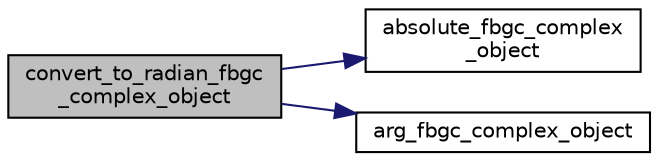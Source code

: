 digraph "convert_to_radian_fbgc_complex_object"
{
  edge [fontname="Helvetica",fontsize="10",labelfontname="Helvetica",labelfontsize="10"];
  node [fontname="Helvetica",fontsize="10",shape=record];
  rankdir="LR";
  Node16 [label="convert_to_radian_fbgc\l_complex_object",height=0.2,width=0.4,color="black", fillcolor="grey75", style="filled", fontcolor="black"];
  Node16 -> Node17 [color="midnightblue",fontsize="10",style="solid",fontname="Helvetica"];
  Node17 [label="absolute_fbgc_complex\l_object",height=0.2,width=0.4,color="black", fillcolor="white", style="filled",URL="$complex__object_8c.html#a2b095f2ea1da8b586a240853825b2dad"];
  Node16 -> Node18 [color="midnightblue",fontsize="10",style="solid",fontname="Helvetica"];
  Node18 [label="arg_fbgc_complex_object",height=0.2,width=0.4,color="black", fillcolor="white", style="filled",URL="$complex__object_8c.html#ad8d5d1dac85375583ca61282d529a382"];
}

